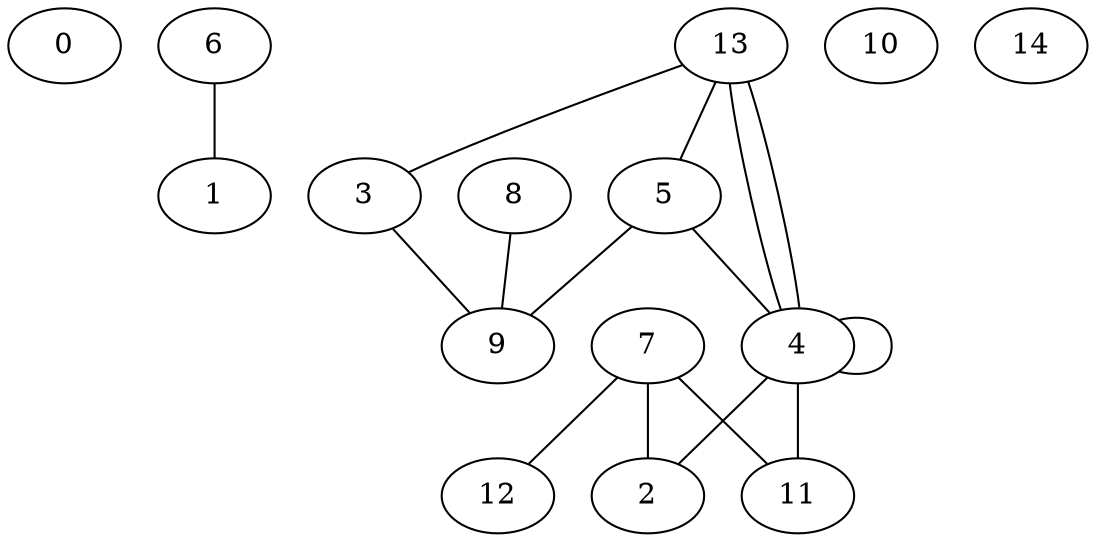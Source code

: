  graph {
0;
1;
2;
3;
4;
5;
6;
7;
8;
9;
10;
11;
12;
13;
14;
5 -- 9;
3 -- 9;
13 -- 5;
8 -- 9;
13 -- 4;
7 -- 2;
4 -- 11;
5 -- 4;
6 -- 1;
13 -- 4;
13 -- 3;
4 -- 4;
7 -- 12;
4 -- 2;
7 -- 11;
}
